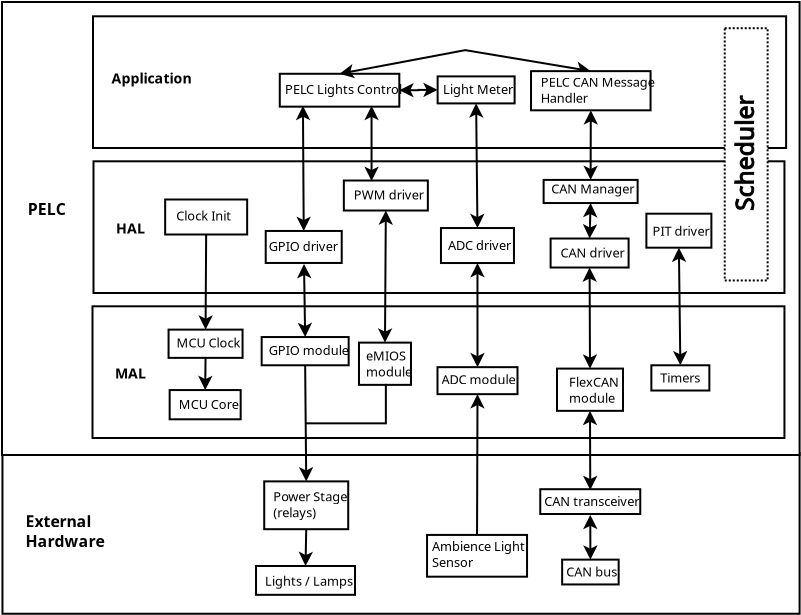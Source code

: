 <?xml version="1.0" encoding="UTF-8"?>
<dia:diagram xmlns:dia="http://www.lysator.liu.se/~alla/dia/">
  <dia:layer name="Fondo" visible="true" active="true">
    <dia:object type="Standard - Box" version="0" id="O0">
      <dia:attribute name="obj_pos">
        <dia:point val="7.823,20.895"/>
      </dia:attribute>
      <dia:attribute name="obj_bb">
        <dia:rectangle val="7.773,20.846;47.729,28.98"/>
      </dia:attribute>
      <dia:attribute name="elem_corner">
        <dia:point val="7.823,20.895"/>
      </dia:attribute>
      <dia:attribute name="elem_width">
        <dia:real val="39.856"/>
      </dia:attribute>
      <dia:attribute name="elem_height">
        <dia:real val="8.035"/>
      </dia:attribute>
      <dia:attribute name="show_background">
        <dia:boolean val="true"/>
      </dia:attribute>
    </dia:object>
    <dia:object type="Standard - Box" version="0" id="O1">
      <dia:attribute name="obj_pos">
        <dia:point val="7.8,-1.657"/>
      </dia:attribute>
      <dia:attribute name="obj_bb">
        <dia:rectangle val="7.75,-1.707;47.729,21.043"/>
      </dia:attribute>
      <dia:attribute name="elem_corner">
        <dia:point val="7.8,-1.657"/>
      </dia:attribute>
      <dia:attribute name="elem_width">
        <dia:real val="39.879"/>
      </dia:attribute>
      <dia:attribute name="elem_height">
        <dia:real val="22.65"/>
      </dia:attribute>
      <dia:attribute name="show_background">
        <dia:boolean val="true"/>
      </dia:attribute>
    </dia:object>
    <dia:object type="Standard - Box" version="0" id="O2">
      <dia:attribute name="obj_pos">
        <dia:point val="12.35,-0.942"/>
      </dia:attribute>
      <dia:attribute name="obj_bb">
        <dia:rectangle val="12.3,-0.992;47.056,5.693"/>
      </dia:attribute>
      <dia:attribute name="elem_corner">
        <dia:point val="12.35,-0.942"/>
      </dia:attribute>
      <dia:attribute name="elem_width">
        <dia:real val="34.656"/>
      </dia:attribute>
      <dia:attribute name="elem_height">
        <dia:real val="6.585"/>
      </dia:attribute>
      <dia:attribute name="show_background">
        <dia:boolean val="true"/>
      </dia:attribute>
    </dia:object>
    <dia:object type="Standard - Box" version="0" id="O3">
      <dia:attribute name="obj_pos">
        <dia:point val="12.375,6.308"/>
      </dia:attribute>
      <dia:attribute name="obj_bb">
        <dia:rectangle val="12.325,6.258;46.972,12.943"/>
      </dia:attribute>
      <dia:attribute name="elem_corner">
        <dia:point val="12.375,6.308"/>
      </dia:attribute>
      <dia:attribute name="elem_width">
        <dia:real val="34.547"/>
      </dia:attribute>
      <dia:attribute name="elem_height">
        <dia:real val="6.585"/>
      </dia:attribute>
      <dia:attribute name="show_background">
        <dia:boolean val="true"/>
      </dia:attribute>
    </dia:object>
    <dia:object type="Standard - Box" version="0" id="O4">
      <dia:attribute name="obj_pos">
        <dia:point val="12.325,13.558"/>
      </dia:attribute>
      <dia:attribute name="obj_bb">
        <dia:rectangle val="12.275,13.508;46.972,20.193"/>
      </dia:attribute>
      <dia:attribute name="elem_corner">
        <dia:point val="12.325,13.558"/>
      </dia:attribute>
      <dia:attribute name="elem_width">
        <dia:real val="34.597"/>
      </dia:attribute>
      <dia:attribute name="elem_height">
        <dia:real val="6.585"/>
      </dia:attribute>
      <dia:attribute name="show_background">
        <dia:boolean val="true"/>
      </dia:attribute>
    </dia:object>
    <dia:object type="Standard - Text" version="1" id="O5">
      <dia:attribute name="obj_pos">
        <dia:point val="9.091,8.989"/>
      </dia:attribute>
      <dia:attribute name="obj_bb">
        <dia:rectangle val="9.091,8.199;11.076,9.151"/>
      </dia:attribute>
      <dia:attribute name="text">
        <dia:composite type="text">
          <dia:attribute name="string">
            <dia:string>#PELC#</dia:string>
          </dia:attribute>
          <dia:attribute name="font">
            <dia:font family="sans" style="80" name="Helvetica-Bold"/>
          </dia:attribute>
          <dia:attribute name="height">
            <dia:real val="0.988"/>
          </dia:attribute>
          <dia:attribute name="pos">
            <dia:point val="9.091,8.989"/>
          </dia:attribute>
          <dia:attribute name="color">
            <dia:color val="#000000"/>
          </dia:attribute>
          <dia:attribute name="alignment">
            <dia:enum val="0"/>
          </dia:attribute>
        </dia:composite>
      </dia:attribute>
      <dia:attribute name="valign">
        <dia:enum val="3"/>
      </dia:attribute>
    </dia:object>
    <dia:object type="Standard - Text" version="1" id="O6">
      <dia:attribute name="obj_pos">
        <dia:point val="13.281,2.417"/>
      </dia:attribute>
      <dia:attribute name="obj_bb">
        <dia:rectangle val="13.281,1.712;17.261,2.562"/>
      </dia:attribute>
      <dia:attribute name="text">
        <dia:composite type="text">
          <dia:attribute name="string">
            <dia:string>#Application#</dia:string>
          </dia:attribute>
          <dia:attribute name="font">
            <dia:font family="sans" style="80" name="Helvetica-Bold"/>
          </dia:attribute>
          <dia:attribute name="height">
            <dia:real val="0.882"/>
          </dia:attribute>
          <dia:attribute name="pos">
            <dia:point val="13.281,2.417"/>
          </dia:attribute>
          <dia:attribute name="color">
            <dia:color val="#000000"/>
          </dia:attribute>
          <dia:attribute name="alignment">
            <dia:enum val="0"/>
          </dia:attribute>
        </dia:composite>
      </dia:attribute>
      <dia:attribute name="valign">
        <dia:enum val="3"/>
      </dia:attribute>
    </dia:object>
    <dia:object type="Standard - Text" version="1" id="O7">
      <dia:attribute name="obj_pos">
        <dia:point val="13.498,9.917"/>
      </dia:attribute>
      <dia:attribute name="obj_bb">
        <dia:rectangle val="13.498,9.212;14.92,10.062"/>
      </dia:attribute>
      <dia:attribute name="text">
        <dia:composite type="text">
          <dia:attribute name="string">
            <dia:string>#HAL#</dia:string>
          </dia:attribute>
          <dia:attribute name="font">
            <dia:font family="sans" style="80" name="Helvetica-Bold"/>
          </dia:attribute>
          <dia:attribute name="height">
            <dia:real val="0.882"/>
          </dia:attribute>
          <dia:attribute name="pos">
            <dia:point val="13.498,9.917"/>
          </dia:attribute>
          <dia:attribute name="color">
            <dia:color val="#000000"/>
          </dia:attribute>
          <dia:attribute name="alignment">
            <dia:enum val="0"/>
          </dia:attribute>
        </dia:composite>
      </dia:attribute>
      <dia:attribute name="valign">
        <dia:enum val="3"/>
      </dia:attribute>
    </dia:object>
    <dia:object type="Standard - Text" version="1" id="O8">
      <dia:attribute name="obj_pos">
        <dia:point val="13.448,17.167"/>
      </dia:attribute>
      <dia:attribute name="obj_bb">
        <dia:rectangle val="13.448,16.462;14.963,17.312"/>
      </dia:attribute>
      <dia:attribute name="text">
        <dia:composite type="text">
          <dia:attribute name="string">
            <dia:string>#MAL#</dia:string>
          </dia:attribute>
          <dia:attribute name="font">
            <dia:font family="sans" style="80" name="Helvetica-Bold"/>
          </dia:attribute>
          <dia:attribute name="height">
            <dia:real val="0.882"/>
          </dia:attribute>
          <dia:attribute name="pos">
            <dia:point val="13.448,17.167"/>
          </dia:attribute>
          <dia:attribute name="color">
            <dia:color val="#000000"/>
          </dia:attribute>
          <dia:attribute name="alignment">
            <dia:enum val="0"/>
          </dia:attribute>
        </dia:composite>
      </dia:attribute>
      <dia:attribute name="valign">
        <dia:enum val="3"/>
      </dia:attribute>
    </dia:object>
    <dia:object type="Standard - Text" version="1" id="O9">
      <dia:attribute name="obj_pos">
        <dia:point val="8.979,24.601"/>
      </dia:attribute>
      <dia:attribute name="obj_bb">
        <dia:rectangle val="8.979,23.811;12.881,25.751"/>
      </dia:attribute>
      <dia:attribute name="text">
        <dia:composite type="text">
          <dia:attribute name="string">
            <dia:string>#External 
Hardware#</dia:string>
          </dia:attribute>
          <dia:attribute name="font">
            <dia:font family="sans" style="80" name="Helvetica-Bold"/>
          </dia:attribute>
          <dia:attribute name="height">
            <dia:real val="0.988"/>
          </dia:attribute>
          <dia:attribute name="pos">
            <dia:point val="8.979,24.601"/>
          </dia:attribute>
          <dia:attribute name="color">
            <dia:color val="#000000"/>
          </dia:attribute>
          <dia:attribute name="alignment">
            <dia:enum val="0"/>
          </dia:attribute>
        </dia:composite>
      </dia:attribute>
      <dia:attribute name="valign">
        <dia:enum val="3"/>
      </dia:attribute>
    </dia:object>
    <dia:group>
      <dia:object type="Standard - Box" version="0" id="O10">
        <dia:attribute name="obj_pos">
          <dia:point val="15.958,8.218"/>
        </dia:attribute>
        <dia:attribute name="obj_bb">
          <dia:rectangle val="15.908,8.168;20.108,10.018"/>
        </dia:attribute>
        <dia:attribute name="elem_corner">
          <dia:point val="15.958,8.218"/>
        </dia:attribute>
        <dia:attribute name="elem_width">
          <dia:real val="4.1"/>
        </dia:attribute>
        <dia:attribute name="elem_height">
          <dia:real val="1.75"/>
        </dia:attribute>
        <dia:attribute name="show_background">
          <dia:boolean val="true"/>
        </dia:attribute>
      </dia:object>
      <dia:object type="Standard - Text" version="1" id="O11">
        <dia:attribute name="obj_pos">
          <dia:point val="16.508,9.268"/>
        </dia:attribute>
        <dia:attribute name="obj_bb">
          <dia:rectangle val="16.508,8.628;19.163,9.4"/>
        </dia:attribute>
        <dia:attribute name="text">
          <dia:composite type="text">
            <dia:attribute name="string">
              <dia:string>#Clock Init#</dia:string>
            </dia:attribute>
            <dia:attribute name="font">
              <dia:font family="sans" style="0" name="Helvetica"/>
            </dia:attribute>
            <dia:attribute name="height">
              <dia:real val="0.8"/>
            </dia:attribute>
            <dia:attribute name="pos">
              <dia:point val="16.508,9.268"/>
            </dia:attribute>
            <dia:attribute name="color">
              <dia:color val="#000000"/>
            </dia:attribute>
            <dia:attribute name="alignment">
              <dia:enum val="0"/>
            </dia:attribute>
          </dia:composite>
        </dia:attribute>
        <dia:attribute name="valign">
          <dia:enum val="3"/>
        </dia:attribute>
      </dia:object>
    </dia:group>
    <dia:group>
      <dia:object type="Standard - Box" version="0" id="O12">
        <dia:attribute name="obj_pos">
          <dia:point val="29.748,9.645"/>
        </dia:attribute>
        <dia:attribute name="obj_bb">
          <dia:rectangle val="29.698,9.595;33.448,11.445"/>
        </dia:attribute>
        <dia:attribute name="elem_corner">
          <dia:point val="29.748,9.645"/>
        </dia:attribute>
        <dia:attribute name="elem_width">
          <dia:real val="3.65"/>
        </dia:attribute>
        <dia:attribute name="elem_height">
          <dia:real val="1.75"/>
        </dia:attribute>
        <dia:attribute name="show_background">
          <dia:boolean val="true"/>
        </dia:attribute>
      </dia:object>
      <dia:object type="Standard - Text" version="1" id="O13">
        <dia:attribute name="obj_pos">
          <dia:point val="30.098,10.745"/>
        </dia:attribute>
        <dia:attribute name="obj_bb">
          <dia:rectangle val="30.098,10.105;33.13,10.877"/>
        </dia:attribute>
        <dia:attribute name="text">
          <dia:composite type="text">
            <dia:attribute name="string">
              <dia:string>#ADC driver#</dia:string>
            </dia:attribute>
            <dia:attribute name="font">
              <dia:font family="sans" style="0" name="Helvetica"/>
            </dia:attribute>
            <dia:attribute name="height">
              <dia:real val="0.8"/>
            </dia:attribute>
            <dia:attribute name="pos">
              <dia:point val="30.098,10.745"/>
            </dia:attribute>
            <dia:attribute name="color">
              <dia:color val="#000000"/>
            </dia:attribute>
            <dia:attribute name="alignment">
              <dia:enum val="0"/>
            </dia:attribute>
          </dia:composite>
        </dia:attribute>
        <dia:attribute name="valign">
          <dia:enum val="3"/>
        </dia:attribute>
      </dia:object>
    </dia:group>
    <dia:group>
      <dia:object type="Standard - Box" version="0" id="O14">
        <dia:attribute name="obj_pos">
          <dia:point val="16.183,17.746"/>
        </dia:attribute>
        <dia:attribute name="obj_bb">
          <dia:rectangle val="16.133,17.696;19.783,19.259"/>
        </dia:attribute>
        <dia:attribute name="elem_corner">
          <dia:point val="16.183,17.746"/>
        </dia:attribute>
        <dia:attribute name="elem_width">
          <dia:real val="3.55"/>
        </dia:attribute>
        <dia:attribute name="elem_height">
          <dia:real val="1.462"/>
        </dia:attribute>
        <dia:attribute name="show_background">
          <dia:boolean val="true"/>
        </dia:attribute>
      </dia:object>
      <dia:object type="Standard - Text" version="1" id="O15">
        <dia:attribute name="obj_pos">
          <dia:point val="16.633,18.696"/>
        </dia:attribute>
        <dia:attribute name="obj_bb">
          <dia:rectangle val="16.633,18.056;19.431,18.829"/>
        </dia:attribute>
        <dia:attribute name="text">
          <dia:composite type="text">
            <dia:attribute name="string">
              <dia:string>#MCU Core#</dia:string>
            </dia:attribute>
            <dia:attribute name="font">
              <dia:font family="sans" style="0" name="Helvetica"/>
            </dia:attribute>
            <dia:attribute name="height">
              <dia:real val="0.8"/>
            </dia:attribute>
            <dia:attribute name="pos">
              <dia:point val="16.633,18.696"/>
            </dia:attribute>
            <dia:attribute name="color">
              <dia:color val="#000000"/>
            </dia:attribute>
            <dia:attribute name="alignment">
              <dia:enum val="0"/>
            </dia:attribute>
          </dia:composite>
        </dia:attribute>
        <dia:attribute name="valign">
          <dia:enum val="3"/>
        </dia:attribute>
      </dia:object>
    </dia:group>
    <dia:group>
      <dia:object type="Standard - Box" version="0" id="O16">
        <dia:attribute name="obj_pos">
          <dia:point val="16.128,14.724"/>
        </dia:attribute>
        <dia:attribute name="obj_bb">
          <dia:rectangle val="16.078,14.674;19.878,16.186"/>
        </dia:attribute>
        <dia:attribute name="elem_corner">
          <dia:point val="16.128,14.724"/>
        </dia:attribute>
        <dia:attribute name="elem_width">
          <dia:real val="3.7"/>
        </dia:attribute>
        <dia:attribute name="elem_height">
          <dia:real val="1.412"/>
        </dia:attribute>
        <dia:attribute name="show_background">
          <dia:boolean val="true"/>
        </dia:attribute>
      </dia:object>
      <dia:object type="Standard - Text" version="1" id="O17">
        <dia:attribute name="obj_pos">
          <dia:point val="16.528,15.624"/>
        </dia:attribute>
        <dia:attribute name="obj_bb">
          <dia:rectangle val="16.528,14.984;19.52,15.756"/>
        </dia:attribute>
        <dia:attribute name="text">
          <dia:composite type="text">
            <dia:attribute name="string">
              <dia:string>#MCU Clock#</dia:string>
            </dia:attribute>
            <dia:attribute name="font">
              <dia:font family="sans" style="0" name="Helvetica"/>
            </dia:attribute>
            <dia:attribute name="height">
              <dia:real val="0.8"/>
            </dia:attribute>
            <dia:attribute name="pos">
              <dia:point val="16.528,15.624"/>
            </dia:attribute>
            <dia:attribute name="color">
              <dia:color val="#000000"/>
            </dia:attribute>
            <dia:attribute name="alignment">
              <dia:enum val="0"/>
            </dia:attribute>
          </dia:composite>
        </dia:attribute>
        <dia:attribute name="valign">
          <dia:enum val="3"/>
        </dia:attribute>
      </dia:object>
    </dia:group>
    <dia:group>
      <dia:object type="Standard - Box" version="0" id="O18">
        <dia:attribute name="obj_pos">
          <dia:point val="29.575,16.601"/>
        </dia:attribute>
        <dia:attribute name="obj_bb">
          <dia:rectangle val="29.525,16.551;33.625,18.001"/>
        </dia:attribute>
        <dia:attribute name="elem_corner">
          <dia:point val="29.575,16.601"/>
        </dia:attribute>
        <dia:attribute name="elem_width">
          <dia:real val="4"/>
        </dia:attribute>
        <dia:attribute name="elem_height">
          <dia:real val="1.35"/>
        </dia:attribute>
        <dia:attribute name="show_background">
          <dia:boolean val="true"/>
        </dia:attribute>
      </dia:object>
      <dia:object type="Standard - Text" version="1" id="O19">
        <dia:attribute name="obj_pos">
          <dia:point val="29.775,17.451"/>
        </dia:attribute>
        <dia:attribute name="obj_bb">
          <dia:rectangle val="29.775,16.811;33.263,17.583"/>
        </dia:attribute>
        <dia:attribute name="text">
          <dia:composite type="text">
            <dia:attribute name="string">
              <dia:string>#ADC module#</dia:string>
            </dia:attribute>
            <dia:attribute name="font">
              <dia:font family="sans" style="0" name="Helvetica"/>
            </dia:attribute>
            <dia:attribute name="height">
              <dia:real val="0.8"/>
            </dia:attribute>
            <dia:attribute name="pos">
              <dia:point val="29.775,17.451"/>
            </dia:attribute>
            <dia:attribute name="color">
              <dia:color val="#000000"/>
            </dia:attribute>
            <dia:attribute name="alignment">
              <dia:enum val="0"/>
            </dia:attribute>
          </dia:composite>
        </dia:attribute>
        <dia:attribute name="valign">
          <dia:enum val="3"/>
        </dia:attribute>
      </dia:object>
    </dia:group>
    <dia:group>
      <dia:object type="Standard - Box" version="0" id="O20">
        <dia:attribute name="obj_pos">
          <dia:point val="29.052,24.989"/>
        </dia:attribute>
        <dia:attribute name="obj_bb">
          <dia:rectangle val="29.003,24.939;34.102,27.127"/>
        </dia:attribute>
        <dia:attribute name="elem_corner">
          <dia:point val="29.052,24.989"/>
        </dia:attribute>
        <dia:attribute name="elem_width">
          <dia:real val="5"/>
        </dia:attribute>
        <dia:attribute name="elem_height">
          <dia:real val="2.088"/>
        </dia:attribute>
        <dia:attribute name="show_background">
          <dia:boolean val="true"/>
        </dia:attribute>
      </dia:object>
      <dia:object type="Standard - Text" version="1" id="O21">
        <dia:attribute name="obj_pos">
          <dia:point val="29.302,25.793"/>
        </dia:attribute>
        <dia:attribute name="obj_bb">
          <dia:rectangle val="29.302,25.153;33.847,26.726"/>
        </dia:attribute>
        <dia:attribute name="text">
          <dia:composite type="text">
            <dia:attribute name="string">
              <dia:string>#Ambience Light 
Sensor#</dia:string>
            </dia:attribute>
            <dia:attribute name="font">
              <dia:font family="sans" style="0" name="Helvetica"/>
            </dia:attribute>
            <dia:attribute name="height">
              <dia:real val="0.8"/>
            </dia:attribute>
            <dia:attribute name="pos">
              <dia:point val="29.302,25.793"/>
            </dia:attribute>
            <dia:attribute name="color">
              <dia:color val="#000000"/>
            </dia:attribute>
            <dia:attribute name="alignment">
              <dia:enum val="0"/>
            </dia:attribute>
          </dia:composite>
        </dia:attribute>
        <dia:attribute name="valign">
          <dia:enum val="3"/>
        </dia:attribute>
      </dia:object>
    </dia:group>
    <dia:group>
      <dia:object type="Standard - Box" version="0" id="O22">
        <dia:attribute name="obj_pos">
          <dia:point val="29.581,2.063"/>
        </dia:attribute>
        <dia:attribute name="obj_bb">
          <dia:rectangle val="29.531,2.013;33.481,3.463"/>
        </dia:attribute>
        <dia:attribute name="elem_corner">
          <dia:point val="29.581,2.063"/>
        </dia:attribute>
        <dia:attribute name="elem_width">
          <dia:real val="3.85"/>
        </dia:attribute>
        <dia:attribute name="elem_height">
          <dia:real val="1.35"/>
        </dia:attribute>
        <dia:attribute name="show_background">
          <dia:boolean val="true"/>
        </dia:attribute>
      </dia:object>
      <dia:object type="Standard - Text" version="1" id="O23">
        <dia:attribute name="obj_pos">
          <dia:point val="29.856,2.938"/>
        </dia:attribute>
        <dia:attribute name="obj_bb">
          <dia:rectangle val="29.856,2.298;33.061,3.071"/>
        </dia:attribute>
        <dia:attribute name="text">
          <dia:composite type="text">
            <dia:attribute name="string">
              <dia:string>#Light Meter#</dia:string>
            </dia:attribute>
            <dia:attribute name="font">
              <dia:font family="sans" style="0" name="Helvetica"/>
            </dia:attribute>
            <dia:attribute name="height">
              <dia:real val="0.8"/>
            </dia:attribute>
            <dia:attribute name="pos">
              <dia:point val="29.856,2.938"/>
            </dia:attribute>
            <dia:attribute name="color">
              <dia:color val="#000000"/>
            </dia:attribute>
            <dia:attribute name="alignment">
              <dia:enum val="0"/>
            </dia:attribute>
          </dia:composite>
        </dia:attribute>
        <dia:attribute name="valign">
          <dia:enum val="3"/>
        </dia:attribute>
      </dia:object>
    </dia:group>
    <dia:object type="Standard - Line" version="0" id="O24">
      <dia:attribute name="obj_pos">
        <dia:point val="17.978,16.136"/>
      </dia:attribute>
      <dia:attribute name="obj_bb">
        <dia:rectangle val="17.604,16.086;18.328,17.858"/>
      </dia:attribute>
      <dia:attribute name="conn_endpoints">
        <dia:point val="17.978,16.136"/>
        <dia:point val="17.958,17.746"/>
      </dia:attribute>
      <dia:attribute name="numcp">
        <dia:int val="1"/>
      </dia:attribute>
      <dia:attribute name="end_arrow">
        <dia:enum val="22"/>
      </dia:attribute>
      <dia:attribute name="end_arrow_length">
        <dia:real val="0.5"/>
      </dia:attribute>
      <dia:attribute name="end_arrow_width">
        <dia:real val="0.5"/>
      </dia:attribute>
      <dia:connections>
        <dia:connection handle="0" to="O16" connection="6"/>
        <dia:connection handle="1" to="O14" connection="1"/>
      </dia:connections>
    </dia:object>
    <dia:object type="Standard - Line" version="0" id="O25">
      <dia:attribute name="obj_pos">
        <dia:point val="18.008,9.968"/>
      </dia:attribute>
      <dia:attribute name="obj_bb">
        <dia:rectangle val="17.62,9.918;18.343,14.836"/>
      </dia:attribute>
      <dia:attribute name="conn_endpoints">
        <dia:point val="18.008,9.968"/>
        <dia:point val="17.978,14.724"/>
      </dia:attribute>
      <dia:attribute name="numcp">
        <dia:int val="1"/>
      </dia:attribute>
      <dia:attribute name="end_arrow">
        <dia:enum val="22"/>
      </dia:attribute>
      <dia:attribute name="end_arrow_length">
        <dia:real val="0.5"/>
      </dia:attribute>
      <dia:attribute name="end_arrow_width">
        <dia:real val="0.5"/>
      </dia:attribute>
      <dia:connections>
        <dia:connection handle="0" to="O10" connection="6"/>
        <dia:connection handle="1" to="O16" connection="1"/>
      </dia:connections>
    </dia:object>
    <dia:object type="Standard - Line" version="0" id="O26">
      <dia:attribute name="obj_pos">
        <dia:point val="31.575,16.601"/>
      </dia:attribute>
      <dia:attribute name="obj_bb">
        <dia:rectangle val="31.211,11.345;31.937,16.651"/>
      </dia:attribute>
      <dia:attribute name="conn_endpoints">
        <dia:point val="31.575,16.601"/>
        <dia:point val="31.573,11.395"/>
      </dia:attribute>
      <dia:attribute name="numcp">
        <dia:int val="1"/>
      </dia:attribute>
      <dia:attribute name="start_arrow">
        <dia:enum val="22"/>
      </dia:attribute>
      <dia:attribute name="start_arrow_length">
        <dia:real val="0.5"/>
      </dia:attribute>
      <dia:attribute name="start_arrow_width">
        <dia:real val="0.5"/>
      </dia:attribute>
      <dia:attribute name="end_arrow">
        <dia:enum val="22"/>
      </dia:attribute>
      <dia:attribute name="end_arrow_length">
        <dia:real val="0.5"/>
      </dia:attribute>
      <dia:attribute name="end_arrow_width">
        <dia:real val="0.5"/>
      </dia:attribute>
      <dia:connections>
        <dia:connection handle="0" to="O18" connection="1"/>
        <dia:connection handle="1" to="O12" connection="6"/>
      </dia:connections>
    </dia:object>
    <dia:object type="Standard - Line" version="0" id="O27">
      <dia:attribute name="obj_pos">
        <dia:point val="31.552,24.989"/>
      </dia:attribute>
      <dia:attribute name="obj_bb">
        <dia:rectangle val="31.211,17.839;31.935,25.039"/>
      </dia:attribute>
      <dia:attribute name="conn_endpoints">
        <dia:point val="31.552,24.989"/>
        <dia:point val="31.575,17.951"/>
      </dia:attribute>
      <dia:attribute name="numcp">
        <dia:int val="1"/>
      </dia:attribute>
      <dia:attribute name="end_arrow">
        <dia:enum val="22"/>
      </dia:attribute>
      <dia:attribute name="end_arrow_length">
        <dia:real val="0.5"/>
      </dia:attribute>
      <dia:attribute name="end_arrow_width">
        <dia:real val="0.5"/>
      </dia:attribute>
      <dia:connections>
        <dia:connection handle="0" to="O20" connection="1"/>
        <dia:connection handle="1" to="O18" connection="6"/>
      </dia:connections>
    </dia:object>
    <dia:object type="Standard - Box" version="0" id="O28">
      <dia:attribute name="obj_pos">
        <dia:point val="21.689,1.932"/>
      </dia:attribute>
      <dia:attribute name="obj_bb">
        <dia:rectangle val="21.639,1.882;27.716,3.626"/>
      </dia:attribute>
      <dia:attribute name="elem_corner">
        <dia:point val="21.689,1.932"/>
      </dia:attribute>
      <dia:attribute name="elem_width">
        <dia:real val="5.977"/>
      </dia:attribute>
      <dia:attribute name="elem_height">
        <dia:real val="1.644"/>
      </dia:attribute>
      <dia:attribute name="show_background">
        <dia:boolean val="true"/>
      </dia:attribute>
    </dia:object>
    <dia:object type="Standard - Text" version="1" id="O29">
      <dia:attribute name="obj_pos">
        <dia:point val="21.947,2.944"/>
      </dia:attribute>
      <dia:attribute name="obj_bb">
        <dia:rectangle val="21.947,2.304;27.469,3.076"/>
      </dia:attribute>
      <dia:attribute name="text">
        <dia:composite type="text">
          <dia:attribute name="string">
            <dia:string>#PELC Lights Control#</dia:string>
          </dia:attribute>
          <dia:attribute name="font">
            <dia:font family="sans" style="0" name="Helvetica"/>
          </dia:attribute>
          <dia:attribute name="height">
            <dia:real val="0.8"/>
          </dia:attribute>
          <dia:attribute name="pos">
            <dia:point val="21.947,2.944"/>
          </dia:attribute>
          <dia:attribute name="color">
            <dia:color val="#000000"/>
          </dia:attribute>
          <dia:attribute name="alignment">
            <dia:enum val="0"/>
          </dia:attribute>
        </dia:composite>
      </dia:attribute>
      <dia:attribute name="valign">
        <dia:enum val="3"/>
      </dia:attribute>
    </dia:object>
    <dia:object type="Standard - Line" version="0" id="O30">
      <dia:attribute name="obj_pos">
        <dia:point val="31.506,3.413"/>
      </dia:attribute>
      <dia:attribute name="obj_bb">
        <dia:rectangle val="31.152,3.363;31.927,9.696"/>
      </dia:attribute>
      <dia:attribute name="conn_endpoints">
        <dia:point val="31.506,3.413"/>
        <dia:point val="31.573,9.645"/>
      </dia:attribute>
      <dia:attribute name="numcp">
        <dia:int val="1"/>
      </dia:attribute>
      <dia:attribute name="start_arrow">
        <dia:enum val="22"/>
      </dia:attribute>
      <dia:attribute name="start_arrow_length">
        <dia:real val="0.5"/>
      </dia:attribute>
      <dia:attribute name="start_arrow_width">
        <dia:real val="0.5"/>
      </dia:attribute>
      <dia:attribute name="end_arrow">
        <dia:enum val="22"/>
      </dia:attribute>
      <dia:attribute name="end_arrow_length">
        <dia:real val="0.5"/>
      </dia:attribute>
      <dia:attribute name="end_arrow_width">
        <dia:real val="0.5"/>
      </dia:attribute>
      <dia:connections>
        <dia:connection handle="0" to="O22" connection="6"/>
        <dia:connection handle="1" to="O12" connection="1"/>
      </dia:connections>
    </dia:object>
    <dia:group>
      <dia:object type="Standard - Box" version="0" id="O31">
        <dia:attribute name="obj_pos">
          <dia:point val="40.019,8.927"/>
        </dia:attribute>
        <dia:attribute name="obj_bb">
          <dia:rectangle val="39.968,8.877;43.319,10.677"/>
        </dia:attribute>
        <dia:attribute name="elem_corner">
          <dia:point val="40.019,8.927"/>
        </dia:attribute>
        <dia:attribute name="elem_width">
          <dia:real val="3.25"/>
        </dia:attribute>
        <dia:attribute name="elem_height">
          <dia:real val="1.7"/>
        </dia:attribute>
        <dia:attribute name="show_background">
          <dia:boolean val="true"/>
        </dia:attribute>
      </dia:object>
      <dia:object type="Standard - Text" version="1" id="O32">
        <dia:attribute name="obj_pos">
          <dia:point val="40.319,10.027"/>
        </dia:attribute>
        <dia:attribute name="obj_bb">
          <dia:rectangle val="40.319,9.387;43.106,10.16"/>
        </dia:attribute>
        <dia:attribute name="text">
          <dia:composite type="text">
            <dia:attribute name="string">
              <dia:string>#PIT driver#</dia:string>
            </dia:attribute>
            <dia:attribute name="font">
              <dia:font family="sans" style="0" name="Helvetica"/>
            </dia:attribute>
            <dia:attribute name="height">
              <dia:real val="0.8"/>
            </dia:attribute>
            <dia:attribute name="pos">
              <dia:point val="40.319,10.027"/>
            </dia:attribute>
            <dia:attribute name="color">
              <dia:color val="#000000"/>
            </dia:attribute>
            <dia:attribute name="alignment">
              <dia:enum val="0"/>
            </dia:attribute>
          </dia:composite>
        </dia:attribute>
        <dia:attribute name="valign">
          <dia:enum val="3"/>
        </dia:attribute>
      </dia:object>
    </dia:group>
    <dia:group>
      <dia:object type="Standard - Box" version="0" id="O33">
        <dia:attribute name="obj_pos">
          <dia:point val="40.268,16.507"/>
        </dia:attribute>
        <dia:attribute name="obj_bb">
          <dia:rectangle val="40.218,16.457;43.218,17.819"/>
        </dia:attribute>
        <dia:attribute name="elem_corner">
          <dia:point val="40.268,16.507"/>
        </dia:attribute>
        <dia:attribute name="elem_width">
          <dia:real val="2.9"/>
        </dia:attribute>
        <dia:attribute name="elem_height">
          <dia:real val="1.262"/>
        </dia:attribute>
        <dia:attribute name="show_background">
          <dia:boolean val="true"/>
        </dia:attribute>
      </dia:object>
      <dia:object type="Standard - Text" version="1" id="O34">
        <dia:attribute name="obj_pos">
          <dia:point val="40.718,17.369"/>
        </dia:attribute>
        <dia:attribute name="obj_bb">
          <dia:rectangle val="40.718,16.729;42.63,17.502"/>
        </dia:attribute>
        <dia:attribute name="text">
          <dia:composite type="text">
            <dia:attribute name="string">
              <dia:string>#Timers#</dia:string>
            </dia:attribute>
            <dia:attribute name="font">
              <dia:font family="sans" style="0" name="Helvetica"/>
            </dia:attribute>
            <dia:attribute name="height">
              <dia:real val="0.8"/>
            </dia:attribute>
            <dia:attribute name="pos">
              <dia:point val="40.718,17.369"/>
            </dia:attribute>
            <dia:attribute name="color">
              <dia:color val="#000000"/>
            </dia:attribute>
            <dia:attribute name="alignment">
              <dia:enum val="0"/>
            </dia:attribute>
          </dia:composite>
        </dia:attribute>
        <dia:attribute name="valign">
          <dia:enum val="3"/>
        </dia:attribute>
      </dia:object>
    </dia:group>
    <dia:object type="Standard - Line" version="0" id="O35">
      <dia:attribute name="obj_pos">
        <dia:point val="41.644,10.627"/>
      </dia:attribute>
      <dia:attribute name="obj_bb">
        <dia:rectangle val="41.291,10.576;42.07,16.558"/>
      </dia:attribute>
      <dia:attribute name="conn_endpoints">
        <dia:point val="41.644,10.627"/>
        <dia:point val="41.718,16.507"/>
      </dia:attribute>
      <dia:attribute name="numcp">
        <dia:int val="1"/>
      </dia:attribute>
      <dia:attribute name="start_arrow">
        <dia:enum val="22"/>
      </dia:attribute>
      <dia:attribute name="start_arrow_length">
        <dia:real val="0.5"/>
      </dia:attribute>
      <dia:attribute name="start_arrow_width">
        <dia:real val="0.5"/>
      </dia:attribute>
      <dia:attribute name="end_arrow">
        <dia:enum val="22"/>
      </dia:attribute>
      <dia:attribute name="end_arrow_length">
        <dia:real val="0.5"/>
      </dia:attribute>
      <dia:attribute name="end_arrow_width">
        <dia:real val="0.5"/>
      </dia:attribute>
      <dia:connections>
        <dia:connection handle="0" to="O31" connection="6"/>
        <dia:connection handle="1" to="O33" connection="1"/>
      </dia:connections>
    </dia:object>
    <dia:group>
      <dia:object type="Standard - Box" version="0" id="O36">
        <dia:attribute name="obj_pos">
          <dia:point val="20.986,9.791"/>
        </dia:attribute>
        <dia:attribute name="obj_bb">
          <dia:rectangle val="20.936,9.741;24.836,11.441"/>
        </dia:attribute>
        <dia:attribute name="elem_corner">
          <dia:point val="20.986,9.791"/>
        </dia:attribute>
        <dia:attribute name="elem_width">
          <dia:real val="3.8"/>
        </dia:attribute>
        <dia:attribute name="elem_height">
          <dia:real val="1.6"/>
        </dia:attribute>
        <dia:attribute name="show_background">
          <dia:boolean val="true"/>
        </dia:attribute>
      </dia:object>
      <dia:object type="Standard - Text" version="1" id="O37">
        <dia:attribute name="obj_pos">
          <dia:point val="21.136,10.79"/>
        </dia:attribute>
        <dia:attribute name="obj_bb">
          <dia:rectangle val="21.136,10.15;24.429,10.923"/>
        </dia:attribute>
        <dia:attribute name="text">
          <dia:composite type="text">
            <dia:attribute name="string">
              <dia:string>#GPIO driver#</dia:string>
            </dia:attribute>
            <dia:attribute name="font">
              <dia:font family="sans" style="0" name="Helvetica"/>
            </dia:attribute>
            <dia:attribute name="height">
              <dia:real val="0.8"/>
            </dia:attribute>
            <dia:attribute name="pos">
              <dia:point val="21.136,10.79"/>
            </dia:attribute>
            <dia:attribute name="color">
              <dia:color val="#000000"/>
            </dia:attribute>
            <dia:attribute name="alignment">
              <dia:enum val="0"/>
            </dia:attribute>
          </dia:composite>
        </dia:attribute>
        <dia:attribute name="valign">
          <dia:enum val="3"/>
        </dia:attribute>
      </dia:object>
    </dia:group>
    <dia:group>
      <dia:object type="Standard - Box" version="0" id="O38">
        <dia:attribute name="obj_pos">
          <dia:point val="24.892,7.269"/>
        </dia:attribute>
        <dia:attribute name="obj_bb">
          <dia:rectangle val="24.842,7.219;29.142,8.819"/>
        </dia:attribute>
        <dia:attribute name="elem_corner">
          <dia:point val="24.892,7.269"/>
        </dia:attribute>
        <dia:attribute name="elem_width">
          <dia:real val="4.2"/>
        </dia:attribute>
        <dia:attribute name="elem_height">
          <dia:real val="1.5"/>
        </dia:attribute>
        <dia:attribute name="show_background">
          <dia:boolean val="true"/>
        </dia:attribute>
      </dia:object>
      <dia:object type="Standard - Text" version="1" id="O39">
        <dia:attribute name="obj_pos">
          <dia:point val="25.392,8.219"/>
        </dia:attribute>
        <dia:attribute name="obj_bb">
          <dia:rectangle val="25.392,7.579;28.634,8.351"/>
        </dia:attribute>
        <dia:attribute name="text">
          <dia:composite type="text">
            <dia:attribute name="string">
              <dia:string>#PWM driver#</dia:string>
            </dia:attribute>
            <dia:attribute name="font">
              <dia:font family="sans" style="0" name="Helvetica"/>
            </dia:attribute>
            <dia:attribute name="height">
              <dia:real val="0.8"/>
            </dia:attribute>
            <dia:attribute name="pos">
              <dia:point val="25.392,8.219"/>
            </dia:attribute>
            <dia:attribute name="color">
              <dia:color val="#000000"/>
            </dia:attribute>
            <dia:attribute name="alignment">
              <dia:enum val="0"/>
            </dia:attribute>
          </dia:composite>
        </dia:attribute>
        <dia:attribute name="valign">
          <dia:enum val="3"/>
        </dia:attribute>
      </dia:object>
    </dia:group>
    <dia:group>
      <dia:object type="Standard - Box" version="0" id="O40">
        <dia:attribute name="obj_pos">
          <dia:point val="20.783,15.095"/>
        </dia:attribute>
        <dia:attribute name="obj_bb">
          <dia:rectangle val="20.733,15.045;25.183,16.558"/>
        </dia:attribute>
        <dia:attribute name="elem_corner">
          <dia:point val="20.783,15.095"/>
        </dia:attribute>
        <dia:attribute name="elem_width">
          <dia:real val="4.35"/>
        </dia:attribute>
        <dia:attribute name="elem_height">
          <dia:real val="1.412"/>
        </dia:attribute>
        <dia:attribute name="show_background">
          <dia:boolean val="true"/>
        </dia:attribute>
      </dia:object>
      <dia:object type="Standard - Text" version="1" id="O41">
        <dia:attribute name="obj_pos">
          <dia:point val="21.133,15.995"/>
        </dia:attribute>
        <dia:attribute name="obj_bb">
          <dia:rectangle val="21.133,15.355;24.888,16.128"/>
        </dia:attribute>
        <dia:attribute name="text">
          <dia:composite type="text">
            <dia:attribute name="string">
              <dia:string>#GPIO module#</dia:string>
            </dia:attribute>
            <dia:attribute name="font">
              <dia:font family="sans" style="0" name="Helvetica"/>
            </dia:attribute>
            <dia:attribute name="height">
              <dia:real val="0.8"/>
            </dia:attribute>
            <dia:attribute name="pos">
              <dia:point val="21.133,15.995"/>
            </dia:attribute>
            <dia:attribute name="color">
              <dia:color val="#000000"/>
            </dia:attribute>
            <dia:attribute name="alignment">
              <dia:enum val="0"/>
            </dia:attribute>
          </dia:composite>
        </dia:attribute>
        <dia:attribute name="valign">
          <dia:enum val="3"/>
        </dia:attribute>
      </dia:object>
    </dia:group>
    <dia:object type="Standard - Line" version="0" id="O42">
      <dia:attribute name="obj_pos">
        <dia:point val="22.9,11.44"/>
      </dia:attribute>
      <dia:attribute name="obj_bb">
        <dia:rectangle val="22.549,11.389;23.308,15.146"/>
      </dia:attribute>
      <dia:attribute name="conn_endpoints">
        <dia:point val="22.9,11.44"/>
        <dia:point val="22.958,15.095"/>
      </dia:attribute>
      <dia:attribute name="numcp">
        <dia:int val="1"/>
      </dia:attribute>
      <dia:attribute name="start_arrow">
        <dia:enum val="22"/>
      </dia:attribute>
      <dia:attribute name="start_arrow_length">
        <dia:real val="0.5"/>
      </dia:attribute>
      <dia:attribute name="start_arrow_width">
        <dia:real val="0.5"/>
      </dia:attribute>
      <dia:attribute name="end_arrow">
        <dia:enum val="22"/>
      </dia:attribute>
      <dia:attribute name="end_arrow_length">
        <dia:real val="0.5"/>
      </dia:attribute>
      <dia:attribute name="end_arrow_width">
        <dia:real val="0.5"/>
      </dia:attribute>
      <dia:connections>
        <dia:connection handle="0" to="O36" connection="8"/>
      </dia:connections>
    </dia:object>
    <dia:object type="Standard - Line" version="0" id="O43">
      <dia:attribute name="obj_pos">
        <dia:point val="26.992,8.769"/>
      </dia:attribute>
      <dia:attribute name="obj_bb">
        <dia:rectangle val="26.592,8.719;27.349,15.424"/>
      </dia:attribute>
      <dia:attribute name="conn_endpoints">
        <dia:point val="26.992,8.769"/>
        <dia:point val="26.949,15.374"/>
      </dia:attribute>
      <dia:attribute name="numcp">
        <dia:int val="1"/>
      </dia:attribute>
      <dia:attribute name="start_arrow">
        <dia:enum val="22"/>
      </dia:attribute>
      <dia:attribute name="start_arrow_length">
        <dia:real val="0.5"/>
      </dia:attribute>
      <dia:attribute name="start_arrow_width">
        <dia:real val="0.5"/>
      </dia:attribute>
      <dia:attribute name="end_arrow">
        <dia:enum val="22"/>
      </dia:attribute>
      <dia:attribute name="end_arrow_length">
        <dia:real val="0.5"/>
      </dia:attribute>
      <dia:attribute name="end_arrow_width">
        <dia:real val="0.5"/>
      </dia:attribute>
      <dia:connections>
        <dia:connection handle="0" to="O38" connection="6"/>
      </dia:connections>
    </dia:object>
    <dia:group>
      <dia:object type="Standard - Box" version="0" id="O44">
        <dia:attribute name="obj_pos">
          <dia:point val="25.649,15.374"/>
        </dia:attribute>
        <dia:attribute name="obj_bb">
          <dia:rectangle val="25.599,15.324;28.299,17.536"/>
        </dia:attribute>
        <dia:attribute name="elem_corner">
          <dia:point val="25.649,15.374"/>
        </dia:attribute>
        <dia:attribute name="elem_width">
          <dia:real val="2.6"/>
        </dia:attribute>
        <dia:attribute name="elem_height">
          <dia:real val="2.112"/>
        </dia:attribute>
        <dia:attribute name="show_background">
          <dia:boolean val="true"/>
        </dia:attribute>
      </dia:object>
      <dia:object type="Standard - Text" version="1" id="O45">
        <dia:attribute name="obj_pos">
          <dia:point val="25.999,16.274"/>
        </dia:attribute>
        <dia:attribute name="obj_bb">
          <dia:rectangle val="25.999,15.634;28.081,17.206"/>
        </dia:attribute>
        <dia:attribute name="text">
          <dia:composite type="text">
            <dia:attribute name="string">
              <dia:string>#eMIOS 
module#</dia:string>
            </dia:attribute>
            <dia:attribute name="font">
              <dia:font family="sans" style="0" name="Helvetica"/>
            </dia:attribute>
            <dia:attribute name="height">
              <dia:real val="0.8"/>
            </dia:attribute>
            <dia:attribute name="pos">
              <dia:point val="25.999,16.274"/>
            </dia:attribute>
            <dia:attribute name="color">
              <dia:color val="#000000"/>
            </dia:attribute>
            <dia:attribute name="alignment">
              <dia:enum val="0"/>
            </dia:attribute>
          </dia:composite>
        </dia:attribute>
        <dia:attribute name="valign">
          <dia:enum val="3"/>
        </dia:attribute>
      </dia:object>
    </dia:group>
    <dia:object type="Standard - Line" version="0" id="O46">
      <dia:attribute name="obj_pos">
        <dia:point val="22.958,16.508"/>
      </dia:attribute>
      <dia:attribute name="obj_bb">
        <dia:rectangle val="22.644,16.457;23.367,22.424"/>
      </dia:attribute>
      <dia:attribute name="conn_endpoints">
        <dia:point val="22.958,16.508"/>
        <dia:point val="23.011,22.312"/>
      </dia:attribute>
      <dia:attribute name="numcp">
        <dia:int val="1"/>
      </dia:attribute>
      <dia:attribute name="end_arrow">
        <dia:enum val="22"/>
      </dia:attribute>
      <dia:attribute name="end_arrow_length">
        <dia:real val="0.5"/>
      </dia:attribute>
      <dia:attribute name="end_arrow_width">
        <dia:real val="0.5"/>
      </dia:attribute>
      <dia:connections>
        <dia:connection handle="1" to="O48" connection="1"/>
      </dia:connections>
    </dia:object>
    <dia:object type="Standard - ZigZagLine" version="1" id="O47">
      <dia:attribute name="obj_pos">
        <dia:point val="26.949,17.486"/>
      </dia:attribute>
      <dia:attribute name="obj_bb">
        <dia:rectangle val="22.934,17.436;27.043,19.46"/>
      </dia:attribute>
      <dia:attribute name="orth_points">
        <dia:point val="26.949,17.486"/>
        <dia:point val="26.993,17.486"/>
        <dia:point val="26.993,19.41"/>
        <dia:point val="22.984,19.41"/>
      </dia:attribute>
      <dia:attribute name="orth_orient">
        <dia:enum val="0"/>
        <dia:enum val="1"/>
        <dia:enum val="0"/>
      </dia:attribute>
      <dia:attribute name="autorouting">
        <dia:boolean val="false"/>
      </dia:attribute>
      <dia:connections>
        <dia:connection handle="1" to="O46" connection="0"/>
      </dia:connections>
    </dia:object>
    <dia:group>
      <dia:group>
        <dia:object type="Standard - Box" version="0" id="O48">
          <dia:attribute name="obj_pos">
            <dia:point val="20.911,22.312"/>
          </dia:attribute>
          <dia:attribute name="obj_bb">
            <dia:rectangle val="20.861,22.262;25.161,24.753"/>
          </dia:attribute>
          <dia:attribute name="elem_corner">
            <dia:point val="20.911,22.312"/>
          </dia:attribute>
          <dia:attribute name="elem_width">
            <dia:real val="4.2"/>
          </dia:attribute>
          <dia:attribute name="elem_height">
            <dia:real val="2.391"/>
          </dia:attribute>
          <dia:attribute name="show_background">
            <dia:boolean val="true"/>
          </dia:attribute>
        </dia:object>
        <dia:object type="Standard - Text" version="1" id="O49">
          <dia:attribute name="obj_pos">
            <dia:point val="21.361,23.303"/>
          </dia:attribute>
          <dia:attribute name="obj_bb">
            <dia:rectangle val="21.361,22.663;24.904,24.236"/>
          </dia:attribute>
          <dia:attribute name="text">
            <dia:composite type="text">
              <dia:attribute name="string">
                <dia:string>#Power Stage
(relays)#</dia:string>
              </dia:attribute>
              <dia:attribute name="font">
                <dia:font family="sans" style="0" name="Helvetica"/>
              </dia:attribute>
              <dia:attribute name="height">
                <dia:real val="0.8"/>
              </dia:attribute>
              <dia:attribute name="pos">
                <dia:point val="21.361,23.303"/>
              </dia:attribute>
              <dia:attribute name="color">
                <dia:color val="#000000"/>
              </dia:attribute>
              <dia:attribute name="alignment">
                <dia:enum val="0"/>
              </dia:attribute>
            </dia:composite>
          </dia:attribute>
          <dia:attribute name="valign">
            <dia:enum val="3"/>
          </dia:attribute>
        </dia:object>
      </dia:group>
      <dia:group>
        <dia:object type="Standard - Box" version="0" id="O50">
          <dia:attribute name="obj_pos">
            <dia:point val="20.501,26.543"/>
          </dia:attribute>
          <dia:attribute name="obj_bb">
            <dia:rectangle val="20.451,26.493;25.501,28.035"/>
          </dia:attribute>
          <dia:attribute name="elem_corner">
            <dia:point val="20.501,26.543"/>
          </dia:attribute>
          <dia:attribute name="elem_width">
            <dia:real val="4.95"/>
          </dia:attribute>
          <dia:attribute name="elem_height">
            <dia:real val="1.441"/>
          </dia:attribute>
          <dia:attribute name="border_width">
            <dia:real val="0.1"/>
          </dia:attribute>
          <dia:attribute name="show_background">
            <dia:boolean val="true"/>
          </dia:attribute>
        </dia:object>
        <dia:object type="Standard - Text" version="1" id="O51">
          <dia:attribute name="obj_pos">
            <dia:point val="20.951,27.535"/>
          </dia:attribute>
          <dia:attribute name="obj_bb">
            <dia:rectangle val="20.951,26.895;25.104,27.667"/>
          </dia:attribute>
          <dia:attribute name="text">
            <dia:composite type="text">
              <dia:attribute name="string">
                <dia:string>#Lights / Lamps#</dia:string>
              </dia:attribute>
              <dia:attribute name="font">
                <dia:font family="sans" style="0" name="Helvetica"/>
              </dia:attribute>
              <dia:attribute name="height">
                <dia:real val="0.8"/>
              </dia:attribute>
              <dia:attribute name="pos">
                <dia:point val="20.951,27.535"/>
              </dia:attribute>
              <dia:attribute name="color">
                <dia:color val="#000000"/>
              </dia:attribute>
              <dia:attribute name="alignment">
                <dia:enum val="0"/>
              </dia:attribute>
            </dia:composite>
          </dia:attribute>
          <dia:attribute name="valign">
            <dia:enum val="3"/>
          </dia:attribute>
        </dia:object>
      </dia:group>
      <dia:object type="Standard - Line" version="0" id="O52">
        <dia:attribute name="obj_pos">
          <dia:point val="23.011,24.703"/>
        </dia:attribute>
        <dia:attribute name="obj_bb">
          <dia:rectangle val="22.626,24.653;23.349,26.655"/>
        </dia:attribute>
        <dia:attribute name="conn_endpoints">
          <dia:point val="23.011,24.703"/>
          <dia:point val="22.976,26.543"/>
        </dia:attribute>
        <dia:attribute name="numcp">
          <dia:int val="1"/>
        </dia:attribute>
        <dia:attribute name="end_arrow">
          <dia:enum val="22"/>
        </dia:attribute>
        <dia:attribute name="end_arrow_length">
          <dia:real val="0.5"/>
        </dia:attribute>
        <dia:attribute name="end_arrow_width">
          <dia:real val="0.5"/>
        </dia:attribute>
      </dia:object>
    </dia:group>
    <dia:group>
      <dia:object type="Standard - Box" version="0" id="O53">
        <dia:attribute name="obj_pos">
          <dia:point val="35.23,10.169"/>
        </dia:attribute>
        <dia:attribute name="obj_bb">
          <dia:rectangle val="35.18,10.12;39.18,11.669"/>
        </dia:attribute>
        <dia:attribute name="elem_corner">
          <dia:point val="35.23,10.169"/>
        </dia:attribute>
        <dia:attribute name="elem_width">
          <dia:real val="3.9"/>
        </dia:attribute>
        <dia:attribute name="elem_height">
          <dia:real val="1.45"/>
        </dia:attribute>
        <dia:attribute name="show_background">
          <dia:boolean val="true"/>
        </dia:attribute>
      </dia:object>
      <dia:object type="Standard - Text" version="1" id="O54">
        <dia:attribute name="obj_pos">
          <dia:point val="35.73,11.12"/>
        </dia:attribute>
        <dia:attribute name="obj_bb">
          <dia:rectangle val="35.73,10.479;38.747,11.252"/>
        </dia:attribute>
        <dia:attribute name="text">
          <dia:composite type="text">
            <dia:attribute name="string">
              <dia:string>#CAN driver#</dia:string>
            </dia:attribute>
            <dia:attribute name="font">
              <dia:font family="sans" style="0" name="Helvetica"/>
            </dia:attribute>
            <dia:attribute name="height">
              <dia:real val="0.8"/>
            </dia:attribute>
            <dia:attribute name="pos">
              <dia:point val="35.73,11.12"/>
            </dia:attribute>
            <dia:attribute name="color">
              <dia:color val="#000000"/>
            </dia:attribute>
            <dia:attribute name="alignment">
              <dia:enum val="0"/>
            </dia:attribute>
          </dia:composite>
        </dia:attribute>
        <dia:attribute name="valign">
          <dia:enum val="3"/>
        </dia:attribute>
      </dia:object>
    </dia:group>
    <dia:group>
      <dia:object type="Standard - Box" version="0" id="O55">
        <dia:attribute name="obj_pos">
          <dia:point val="35.55,16.673"/>
        </dia:attribute>
        <dia:attribute name="obj_bb">
          <dia:rectangle val="35.501,16.623;38.901,18.835"/>
        </dia:attribute>
        <dia:attribute name="elem_corner">
          <dia:point val="35.55,16.673"/>
        </dia:attribute>
        <dia:attribute name="elem_width">
          <dia:real val="3.3"/>
        </dia:attribute>
        <dia:attribute name="elem_height">
          <dia:real val="2.112"/>
        </dia:attribute>
        <dia:attribute name="show_background">
          <dia:boolean val="true"/>
        </dia:attribute>
      </dia:object>
      <dia:object type="Standard - Text" version="1" id="O56">
        <dia:attribute name="obj_pos">
          <dia:point val="36.151,17.585"/>
        </dia:attribute>
        <dia:attribute name="obj_bb">
          <dia:rectangle val="36.151,16.945;38.685,18.518"/>
        </dia:attribute>
        <dia:attribute name="text">
          <dia:composite type="text">
            <dia:attribute name="string">
              <dia:string>#FlexCAN 
module#</dia:string>
            </dia:attribute>
            <dia:attribute name="font">
              <dia:font family="sans" style="0" name="Helvetica"/>
            </dia:attribute>
            <dia:attribute name="height">
              <dia:real val="0.8"/>
            </dia:attribute>
            <dia:attribute name="pos">
              <dia:point val="36.151,17.585"/>
            </dia:attribute>
            <dia:attribute name="color">
              <dia:color val="#000000"/>
            </dia:attribute>
            <dia:attribute name="alignment">
              <dia:enum val="0"/>
            </dia:attribute>
          </dia:composite>
        </dia:attribute>
        <dia:attribute name="valign">
          <dia:enum val="3"/>
        </dia:attribute>
      </dia:object>
    </dia:group>
    <dia:group>
      <dia:object type="Standard - Box" version="0" id="O57">
        <dia:attribute name="obj_pos">
          <dia:point val="34.713,22.703"/>
        </dia:attribute>
        <dia:attribute name="obj_bb">
          <dia:rectangle val="34.663,22.652;39.763,23.994"/>
        </dia:attribute>
        <dia:attribute name="elem_corner">
          <dia:point val="34.713,22.703"/>
        </dia:attribute>
        <dia:attribute name="elem_width">
          <dia:real val="5"/>
        </dia:attribute>
        <dia:attribute name="elem_height">
          <dia:real val="1.241"/>
        </dia:attribute>
        <dia:attribute name="show_background">
          <dia:boolean val="true"/>
        </dia:attribute>
      </dia:object>
      <dia:object type="Standard - Text" version="1" id="O58">
        <dia:attribute name="obj_pos">
          <dia:point val="34.913,23.544"/>
        </dia:attribute>
        <dia:attribute name="obj_bb">
          <dia:rectangle val="34.913,22.904;39.4,23.676"/>
        </dia:attribute>
        <dia:attribute name="text">
          <dia:composite type="text">
            <dia:attribute name="string">
              <dia:string>#CAN transceiver#</dia:string>
            </dia:attribute>
            <dia:attribute name="font">
              <dia:font family="sans" style="0" name="Helvetica"/>
            </dia:attribute>
            <dia:attribute name="height">
              <dia:real val="0.8"/>
            </dia:attribute>
            <dia:attribute name="pos">
              <dia:point val="34.913,23.544"/>
            </dia:attribute>
            <dia:attribute name="color">
              <dia:color val="#000000"/>
            </dia:attribute>
            <dia:attribute name="alignment">
              <dia:enum val="0"/>
            </dia:attribute>
          </dia:composite>
        </dia:attribute>
        <dia:attribute name="valign">
          <dia:enum val="3"/>
        </dia:attribute>
      </dia:object>
    </dia:group>
    <dia:group>
      <dia:object type="Standard - Box" version="0" id="O59">
        <dia:attribute name="obj_pos">
          <dia:point val="35.808,26.224"/>
        </dia:attribute>
        <dia:attribute name="obj_bb">
          <dia:rectangle val="35.758,26.174;38.683,27.516"/>
        </dia:attribute>
        <dia:attribute name="elem_corner">
          <dia:point val="35.808,26.224"/>
        </dia:attribute>
        <dia:attribute name="elem_width">
          <dia:real val="2.825"/>
        </dia:attribute>
        <dia:attribute name="elem_height">
          <dia:real val="1.241"/>
        </dia:attribute>
        <dia:attribute name="show_background">
          <dia:boolean val="true"/>
        </dia:attribute>
      </dia:object>
      <dia:object type="Standard - Text" version="1" id="O60">
        <dia:attribute name="obj_pos">
          <dia:point val="36.008,27.066"/>
        </dia:attribute>
        <dia:attribute name="obj_bb">
          <dia:rectangle val="36.008,26.426;38.403,27.198"/>
        </dia:attribute>
        <dia:attribute name="text">
          <dia:composite type="text">
            <dia:attribute name="string">
              <dia:string>#CAN bus#</dia:string>
            </dia:attribute>
            <dia:attribute name="font">
              <dia:font family="sans" style="0" name="Helvetica"/>
            </dia:attribute>
            <dia:attribute name="height">
              <dia:real val="0.8"/>
            </dia:attribute>
            <dia:attribute name="pos">
              <dia:point val="36.008,27.066"/>
            </dia:attribute>
            <dia:attribute name="color">
              <dia:color val="#000000"/>
            </dia:attribute>
            <dia:attribute name="alignment">
              <dia:enum val="0"/>
            </dia:attribute>
          </dia:composite>
        </dia:attribute>
        <dia:attribute name="valign">
          <dia:enum val="3"/>
        </dia:attribute>
      </dia:object>
    </dia:group>
    <dia:object type="Standard - Line" version="0" id="O61">
      <dia:attribute name="obj_pos">
        <dia:point val="37.213,23.986"/>
      </dia:attribute>
      <dia:attribute name="obj_bb">
        <dia:rectangle val="36.853,23.936;37.58,26.274"/>
      </dia:attribute>
      <dia:attribute name="conn_endpoints">
        <dia:point val="37.213,23.986"/>
        <dia:point val="37.22,26.224"/>
      </dia:attribute>
      <dia:attribute name="numcp">
        <dia:int val="1"/>
      </dia:attribute>
      <dia:attribute name="start_arrow">
        <dia:enum val="22"/>
      </dia:attribute>
      <dia:attribute name="start_arrow_length">
        <dia:real val="0.5"/>
      </dia:attribute>
      <dia:attribute name="start_arrow_width">
        <dia:real val="0.5"/>
      </dia:attribute>
      <dia:attribute name="end_arrow">
        <dia:enum val="22"/>
      </dia:attribute>
      <dia:attribute name="end_arrow_length">
        <dia:real val="0.5"/>
      </dia:attribute>
      <dia:attribute name="end_arrow_width">
        <dia:real val="0.5"/>
      </dia:attribute>
    </dia:object>
    <dia:object type="Standard - Line" version="0" id="O62">
      <dia:attribute name="obj_pos">
        <dia:point val="37.2,18.785"/>
      </dia:attribute>
      <dia:attribute name="obj_bb">
        <dia:rectangle val="36.841,18.735;37.572,22.795"/>
      </dia:attribute>
      <dia:attribute name="conn_endpoints">
        <dia:point val="37.2,18.785"/>
        <dia:point val="37.213,22.745"/>
      </dia:attribute>
      <dia:attribute name="numcp">
        <dia:int val="1"/>
      </dia:attribute>
      <dia:attribute name="start_arrow">
        <dia:enum val="22"/>
      </dia:attribute>
      <dia:attribute name="start_arrow_length">
        <dia:real val="0.5"/>
      </dia:attribute>
      <dia:attribute name="start_arrow_width">
        <dia:real val="0.5"/>
      </dia:attribute>
      <dia:attribute name="end_arrow">
        <dia:enum val="22"/>
      </dia:attribute>
      <dia:attribute name="end_arrow_length">
        <dia:real val="0.5"/>
      </dia:attribute>
      <dia:attribute name="end_arrow_width">
        <dia:real val="0.5"/>
      </dia:attribute>
      <dia:connections>
        <dia:connection handle="0" to="O55" connection="6"/>
      </dia:connections>
    </dia:object>
    <dia:object type="Standard - Line" version="0" id="O63">
      <dia:attribute name="obj_pos">
        <dia:point val="37.18,11.62"/>
      </dia:attribute>
      <dia:attribute name="obj_bb">
        <dia:rectangle val="36.821,11.569;37.559,16.723"/>
      </dia:attribute>
      <dia:attribute name="conn_endpoints">
        <dia:point val="37.18,11.62"/>
        <dia:point val="37.2,16.673"/>
      </dia:attribute>
      <dia:attribute name="numcp">
        <dia:int val="1"/>
      </dia:attribute>
      <dia:attribute name="start_arrow">
        <dia:enum val="22"/>
      </dia:attribute>
      <dia:attribute name="start_arrow_length">
        <dia:real val="0.5"/>
      </dia:attribute>
      <dia:attribute name="start_arrow_width">
        <dia:real val="0.5"/>
      </dia:attribute>
      <dia:attribute name="end_arrow">
        <dia:enum val="22"/>
      </dia:attribute>
      <dia:attribute name="end_arrow_length">
        <dia:real val="0.5"/>
      </dia:attribute>
      <dia:attribute name="end_arrow_width">
        <dia:real val="0.5"/>
      </dia:attribute>
      <dia:connections>
        <dia:connection handle="0" to="O53" connection="6"/>
        <dia:connection handle="1" to="O55" connection="1"/>
      </dia:connections>
    </dia:object>
    <dia:object type="Standard - Line" version="0" id="O64">
      <dia:attribute name="obj_pos">
        <dia:point val="37.231,8.395"/>
      </dia:attribute>
      <dia:attribute name="obj_bb">
        <dia:rectangle val="36.839,8.343;37.572,10.221"/>
      </dia:attribute>
      <dia:attribute name="conn_endpoints">
        <dia:point val="37.231,8.395"/>
        <dia:point val="37.18,10.169"/>
      </dia:attribute>
      <dia:attribute name="numcp">
        <dia:int val="1"/>
      </dia:attribute>
      <dia:attribute name="start_arrow">
        <dia:enum val="22"/>
      </dia:attribute>
      <dia:attribute name="start_arrow_length">
        <dia:real val="0.5"/>
      </dia:attribute>
      <dia:attribute name="start_arrow_width">
        <dia:real val="0.5"/>
      </dia:attribute>
      <dia:attribute name="end_arrow">
        <dia:enum val="22"/>
      </dia:attribute>
      <dia:attribute name="end_arrow_length">
        <dia:real val="0.5"/>
      </dia:attribute>
      <dia:attribute name="end_arrow_width">
        <dia:real val="0.5"/>
      </dia:attribute>
      <dia:connections>
        <dia:connection handle="0" to="O70" connection="6"/>
        <dia:connection handle="1" to="O53" connection="1"/>
      </dia:connections>
    </dia:object>
    <dia:group>
      <dia:object type="Standard - Box" version="0" id="O65">
        <dia:attribute name="obj_pos">
          <dia:point val="43.937,-0.346"/>
        </dia:attribute>
        <dia:attribute name="obj_bb">
          <dia:rectangle val="43.887,-0.396;46.131,12.318"/>
        </dia:attribute>
        <dia:attribute name="elem_corner">
          <dia:point val="43.937,-0.346"/>
        </dia:attribute>
        <dia:attribute name="elem_width">
          <dia:real val="2.144"/>
        </dia:attribute>
        <dia:attribute name="elem_height">
          <dia:real val="12.613"/>
        </dia:attribute>
        <dia:attribute name="border_width">
          <dia:real val="0.1"/>
        </dia:attribute>
        <dia:attribute name="show_background">
          <dia:boolean val="true"/>
        </dia:attribute>
        <dia:attribute name="line_style">
          <dia:enum val="4"/>
        </dia:attribute>
      </dia:object>
      <dia:object type="Standard - Outline" version="0" id="O66">
        <dia:attribute name="obj_pos">
          <dia:point val="44.441,8.725"/>
        </dia:attribute>
        <dia:attribute name="obj_bb">
          <dia:rectangle val="44.441,3.204;45.355,8.725"/>
        </dia:attribute>
        <dia:attribute name="meta">
          <dia:composite type="dict"/>
        </dia:attribute>
        <dia:attribute name="name">
          <dia:string>#Scheduler#</dia:string>
        </dia:attribute>
        <dia:attribute name="rotation">
          <dia:real val="90"/>
        </dia:attribute>
        <dia:attribute name="text_font">
          <dia:font family="sans" style="0" name="Helvetica"/>
        </dia:attribute>
        <dia:attribute name="text_height">
          <dia:real val="1.235"/>
        </dia:attribute>
        <dia:attribute name="line_width">
          <dia:real val="0"/>
        </dia:attribute>
        <dia:attribute name="line_colour">
          <dia:color val="#000000"/>
        </dia:attribute>
        <dia:attribute name="fill_colour">
          <dia:color val="#000000"/>
        </dia:attribute>
        <dia:attribute name="show_background">
          <dia:boolean val="true"/>
        </dia:attribute>
      </dia:object>
    </dia:group>
    <dia:object type="Standard - Line" version="0" id="O67">
      <dia:attribute name="obj_pos">
        <dia:point val="22.847,3.537"/>
      </dia:attribute>
      <dia:attribute name="obj_bb">
        <dia:rectangle val="22.49,3.486;23.243,9.841"/>
      </dia:attribute>
      <dia:attribute name="conn_endpoints">
        <dia:point val="22.847,3.537"/>
        <dia:point val="22.886,9.791"/>
      </dia:attribute>
      <dia:attribute name="numcp">
        <dia:int val="1"/>
      </dia:attribute>
      <dia:attribute name="start_arrow">
        <dia:enum val="22"/>
      </dia:attribute>
      <dia:attribute name="start_arrow_length">
        <dia:real val="0.5"/>
      </dia:attribute>
      <dia:attribute name="start_arrow_width">
        <dia:real val="0.5"/>
      </dia:attribute>
      <dia:attribute name="end_arrow">
        <dia:enum val="22"/>
      </dia:attribute>
      <dia:attribute name="end_arrow_length">
        <dia:real val="0.5"/>
      </dia:attribute>
      <dia:attribute name="end_arrow_width">
        <dia:real val="0.5"/>
      </dia:attribute>
      <dia:connections>
        <dia:connection handle="1" to="O36" connection="1"/>
      </dia:connections>
    </dia:object>
    <dia:object type="Standard - ZigZagLine" version="1" id="O68">
      <dia:attribute name="obj_pos">
        <dia:point val="27.666,2.754"/>
      </dia:attribute>
      <dia:attribute name="obj_bb">
        <dia:rectangle val="27.616,2.376;29.631,3.116"/>
      </dia:attribute>
      <dia:attribute name="orth_points">
        <dia:point val="27.666,2.754"/>
        <dia:point val="28.623,2.754"/>
        <dia:point val="28.623,2.738"/>
        <dia:point val="29.581,2.738"/>
      </dia:attribute>
      <dia:attribute name="orth_orient">
        <dia:enum val="0"/>
        <dia:enum val="1"/>
        <dia:enum val="0"/>
      </dia:attribute>
      <dia:attribute name="autorouting">
        <dia:boolean val="true"/>
      </dia:attribute>
      <dia:attribute name="start_arrow">
        <dia:enum val="22"/>
      </dia:attribute>
      <dia:attribute name="start_arrow_length">
        <dia:real val="0.5"/>
      </dia:attribute>
      <dia:attribute name="start_arrow_width">
        <dia:real val="0.5"/>
      </dia:attribute>
      <dia:attribute name="end_arrow">
        <dia:enum val="22"/>
      </dia:attribute>
      <dia:attribute name="end_arrow_length">
        <dia:real val="0.5"/>
      </dia:attribute>
      <dia:attribute name="end_arrow_width">
        <dia:real val="0.5"/>
      </dia:attribute>
      <dia:connections>
        <dia:connection handle="0" to="O28" connection="4"/>
        <dia:connection handle="1" to="O22" connection="3"/>
      </dia:connections>
    </dia:object>
    <dia:object type="Standard - Line" version="0" id="O69">
      <dia:attribute name="obj_pos">
        <dia:point val="26.278,3.537"/>
      </dia:attribute>
      <dia:attribute name="obj_bb">
        <dia:rectangle val="25.916,3.487;26.64,7.341"/>
      </dia:attribute>
      <dia:attribute name="conn_endpoints">
        <dia:point val="26.278,3.537"/>
        <dia:point val="26.278,7.291"/>
      </dia:attribute>
      <dia:attribute name="numcp">
        <dia:int val="1"/>
      </dia:attribute>
      <dia:attribute name="start_arrow">
        <dia:enum val="22"/>
      </dia:attribute>
      <dia:attribute name="start_arrow_length">
        <dia:real val="0.5"/>
      </dia:attribute>
      <dia:attribute name="start_arrow_width">
        <dia:real val="0.5"/>
      </dia:attribute>
      <dia:attribute name="end_arrow">
        <dia:enum val="22"/>
      </dia:attribute>
      <dia:attribute name="end_arrow_length">
        <dia:real val="0.5"/>
      </dia:attribute>
      <dia:attribute name="end_arrow_width">
        <dia:real val="0.5"/>
      </dia:attribute>
    </dia:object>
    <dia:group>
      <dia:object type="Standard - Box" version="0" id="O70">
        <dia:attribute name="obj_pos">
          <dia:point val="34.881,7.238"/>
        </dia:attribute>
        <dia:attribute name="obj_bb">
          <dia:rectangle val="34.831,7.188;39.631,8.445"/>
        </dia:attribute>
        <dia:attribute name="elem_corner">
          <dia:point val="34.881,7.238"/>
        </dia:attribute>
        <dia:attribute name="elem_width">
          <dia:real val="4.7"/>
        </dia:attribute>
        <dia:attribute name="elem_height">
          <dia:real val="1.157"/>
        </dia:attribute>
        <dia:attribute name="show_background">
          <dia:boolean val="true"/>
        </dia:attribute>
      </dia:object>
      <dia:object type="Standard - Text" version="1" id="O71">
        <dia:attribute name="obj_pos">
          <dia:point val="35.258,7.921"/>
        </dia:attribute>
        <dia:attribute name="obj_bb">
          <dia:rectangle val="35.258,7.281;39.098,8.054"/>
        </dia:attribute>
        <dia:attribute name="text">
          <dia:composite type="text">
            <dia:attribute name="string">
              <dia:string>#CAN Manager#</dia:string>
            </dia:attribute>
            <dia:attribute name="font">
              <dia:font family="sans" style="0" name="Helvetica"/>
            </dia:attribute>
            <dia:attribute name="height">
              <dia:real val="0.8"/>
            </dia:attribute>
            <dia:attribute name="pos">
              <dia:point val="35.258,7.921"/>
            </dia:attribute>
            <dia:attribute name="color">
              <dia:color val="#000000"/>
            </dia:attribute>
            <dia:attribute name="alignment">
              <dia:enum val="0"/>
            </dia:attribute>
          </dia:composite>
        </dia:attribute>
        <dia:attribute name="valign">
          <dia:enum val="3"/>
        </dia:attribute>
      </dia:object>
    </dia:group>
    <dia:object type="Standard - ZigZagLine" version="1" id="O72">
      <dia:attribute name="obj_pos">
        <dia:point val="37.24,1.8"/>
      </dia:attribute>
      <dia:attribute name="obj_bb">
        <dia:rectangle val="24.316,0.7;37.602,1.982"/>
      </dia:attribute>
      <dia:attribute name="orth_points">
        <dia:point val="37.24,1.8"/>
        <dia:point val="37.24,0.75"/>
        <dia:point val="24.678,0.75"/>
        <dia:point val="24.678,1.932"/>
      </dia:attribute>
      <dia:attribute name="orth_orient">
        <dia:enum val="1"/>
        <dia:enum val="0"/>
        <dia:enum val="1"/>
      </dia:attribute>
      <dia:attribute name="autorouting">
        <dia:boolean val="true"/>
      </dia:attribute>
      <dia:attribute name="start_arrow">
        <dia:enum val="22"/>
      </dia:attribute>
      <dia:attribute name="start_arrow_length">
        <dia:real val="0.5"/>
      </dia:attribute>
      <dia:attribute name="start_arrow_width">
        <dia:real val="0.5"/>
      </dia:attribute>
      <dia:attribute name="end_arrow">
        <dia:enum val="22"/>
      </dia:attribute>
      <dia:attribute name="end_arrow_length">
        <dia:real val="0.5"/>
      </dia:attribute>
      <dia:attribute name="end_arrow_width">
        <dia:real val="0.5"/>
      </dia:attribute>
      <dia:connections>
        <dia:connection handle="0" to="O74" connection="1"/>
        <dia:connection handle="1" to="O28" connection="1"/>
      </dia:connections>
    </dia:object>
    <dia:object type="Standard - Line" version="0" id="O73">
      <dia:attribute name="obj_pos">
        <dia:point val="37.24,3.758"/>
      </dia:attribute>
      <dia:attribute name="obj_bb">
        <dia:rectangle val="36.871,3.708;37.6,7.288"/>
      </dia:attribute>
      <dia:attribute name="conn_endpoints">
        <dia:point val="37.24,3.758"/>
        <dia:point val="37.231,7.238"/>
      </dia:attribute>
      <dia:attribute name="numcp">
        <dia:int val="1"/>
      </dia:attribute>
      <dia:attribute name="start_arrow">
        <dia:enum val="22"/>
      </dia:attribute>
      <dia:attribute name="start_arrow_length">
        <dia:real val="0.5"/>
      </dia:attribute>
      <dia:attribute name="start_arrow_width">
        <dia:real val="0.5"/>
      </dia:attribute>
      <dia:attribute name="end_arrow">
        <dia:enum val="22"/>
      </dia:attribute>
      <dia:attribute name="end_arrow_length">
        <dia:real val="0.5"/>
      </dia:attribute>
      <dia:attribute name="end_arrow_width">
        <dia:real val="0.5"/>
      </dia:attribute>
      <dia:connections>
        <dia:connection handle="0" to="O74" connection="6"/>
        <dia:connection handle="1" to="O70" connection="1"/>
      </dia:connections>
    </dia:object>
    <dia:group>
      <dia:object type="Standard - Box" version="0" id="O74">
        <dia:attribute name="obj_pos">
          <dia:point val="34.251,1.8"/>
        </dia:attribute>
        <dia:attribute name="obj_bb">
          <dia:rectangle val="34.201,1.75;40.278,3.808"/>
        </dia:attribute>
        <dia:attribute name="elem_corner">
          <dia:point val="34.251,1.8"/>
        </dia:attribute>
        <dia:attribute name="elem_width">
          <dia:real val="5.977"/>
        </dia:attribute>
        <dia:attribute name="elem_height">
          <dia:real val="1.959"/>
        </dia:attribute>
        <dia:attribute name="show_background">
          <dia:boolean val="true"/>
        </dia:attribute>
      </dia:object>
      <dia:object type="Standard - Text" version="1" id="O75">
        <dia:attribute name="obj_pos">
          <dia:point val="34.74,2.58"/>
        </dia:attribute>
        <dia:attribute name="obj_bb">
          <dia:rectangle val="34.74,1.94;40.18,3.513"/>
        </dia:attribute>
        <dia:attribute name="text">
          <dia:composite type="text">
            <dia:attribute name="string">
              <dia:string>#PELC CAN Message
Handler#</dia:string>
            </dia:attribute>
            <dia:attribute name="font">
              <dia:font family="sans" style="0" name="Helvetica"/>
            </dia:attribute>
            <dia:attribute name="height">
              <dia:real val="0.8"/>
            </dia:attribute>
            <dia:attribute name="pos">
              <dia:point val="34.74,2.58"/>
            </dia:attribute>
            <dia:attribute name="color">
              <dia:color val="#000000"/>
            </dia:attribute>
            <dia:attribute name="alignment">
              <dia:enum val="0"/>
            </dia:attribute>
          </dia:composite>
        </dia:attribute>
        <dia:attribute name="valign">
          <dia:enum val="3"/>
        </dia:attribute>
      </dia:object>
    </dia:group>
  </dia:layer>
</dia:diagram>
